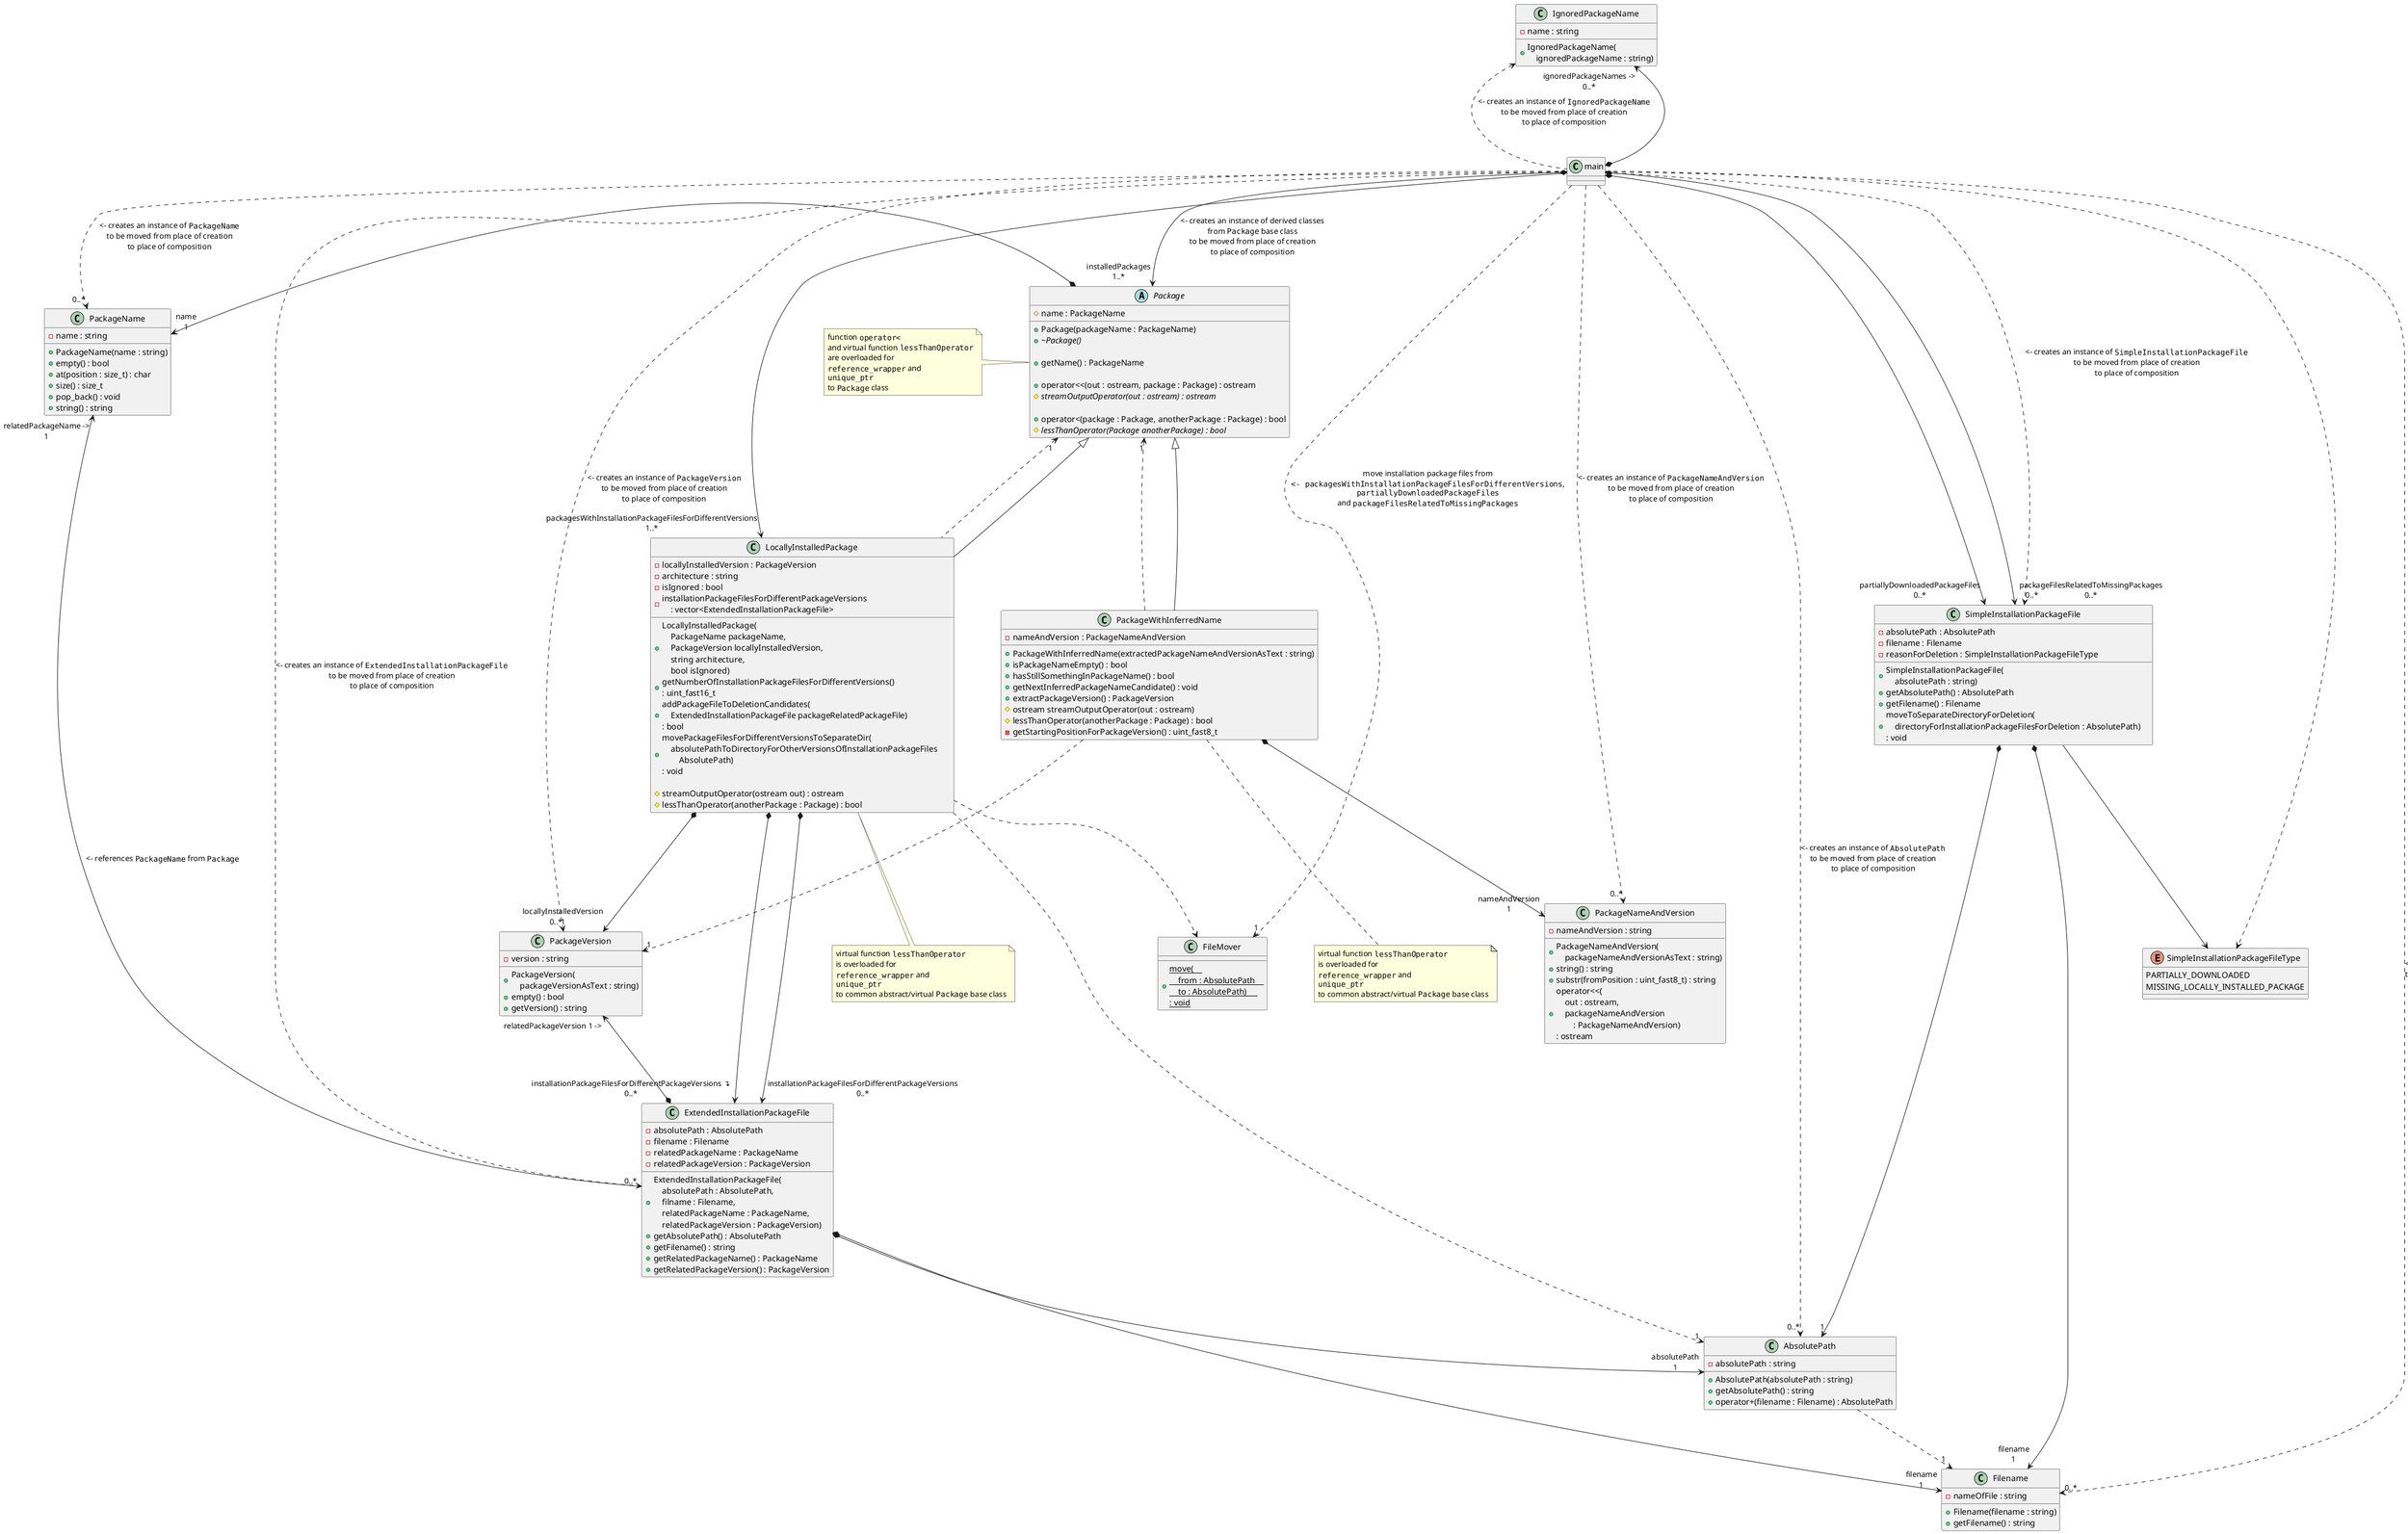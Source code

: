 @startuml
skinparam nodesep 80
skinparam ranksep 100

class main

class IgnoredPackageName {
    + IgnoredPackageName(\
        \n    ignoredPackageName : string)
    - name : string
}

main .u.> IgnoredPackageName : "<- creates an instance of ""IgnoredPackageName""\nto be moved from place of creation\nto place of composition"
main *-u-> "ignoredPackageNames ->\n0..*" IgnoredPackageName

abstract class Package {
    + Package(packageName : PackageName)
    + {abstract} ~Package()

    + getName() : PackageName

    + operator<<(out : ostream, package : Package) : ostream
    # {abstract} streamOutputOperator(out : ostream) : ostream

    + operator<(package : Package, anotherPackage : Package) : bool
    # {abstract} lessThanOperator(Package anotherPackage) : bool

    # name : PackageName
}

note left of Package: function ""operator<""\nand virtual function ""lessThanOperator""\nare overloaded for\n""reference_wrapper"" and\n""unique_ptr""\nto ""Package"" class

Package *-l-> "name\n1" PackageName

main *-> "installedPackages\n1..*" Package : "<- creates an instance of derived classes\nfrom ""Package"" base class\nto be moved from place of creation\nto place of composition"

class PackageWithInferredName {
    + PackageWithInferredName(extractedPackageNameAndVersionAsText : string)
    + isPackageNameEmpty() : bool
    + hasStillSomethingInPackageName() : bool
    + getNextInferredPackageNameCandidate() : void
    + extractPackageVersion() : PackageVersion
    # ostream streamOutputOperator(out : ostream)
    # lessThanOperator(anotherPackage : Package) : bool

    - nameAndVersion : PackageNameAndVersion
    - getStartingPositionForPackageVersion() : uint_fast8_t
}

Package <|-u- PackageWithInferredName
PackageWithInferredName .u.> "1" Package
PackageWithInferredName .d.> "1" PackageVersion
PackageWithInferredName *-d-> "nameAndVersion\n1" PackageNameAndVersion

note bottom of PackageWithInferredName: virtual function ""lessThanOperator""\nis overloaded for\n""reference_wrapper"" and\n""unique_ptr""\nto common abstract/virtual ""Package"" base class

class LocallyInstalledPackage {
    + LocallyInstalledPackage(\
      \n    PackageName packageName,\
      \n    PackageVersion locallyInstalledVersion,\
      \n    string architecture,\
      \n    bool isIgnored)
    + getNumberOfInstallationPackageFilesForDifferentVersions()\
      \n: uint_fast16_t
    + addPackageFileToDeletionCandidates(\
      \n    ExtendedInstallationPackageFile packageRelatedPackageFile)\
      \n: bool
    + movePackageFilesForDifferentVersionsToSeparateDir(\
      \n    absolutePathToDirectoryForOtherVersionsOfInstallationPackageFiles\
      \n        AbsolutePath)\
      \n: void

    # streamOutputOperator(ostream out) : ostream
    # lessThanOperator(anotherPackage : Package) : bool

    - locallyInstalledVersion : PackageVersion
    - architecture : string
    - isIgnored : bool
    - installationPackageFilesForDifferentPackageVersions\
      \n    : vector<ExtendedInstallationPackageFile>
}

note bottom of LocallyInstalledPackage: virtual function ""lessThanOperator""\nis overloaded for\n""reference_wrapper"" and\n""unique_ptr""\nto common abstract/virtual ""Package"" base class

Package <|-u- LocallyInstalledPackage

main -> "packagesWithInstallationPackageFilesForDifferentVersions\n1..*" LocallyInstalledPackage
LocallyInstalledPackage *--> "installationPackageFilesForDifferentPackageVersions ↴\n0..*" ExtendedInstallationPackageFile

LocallyInstalledPackage .u.> "1" Package
LocallyInstalledPackage *-d-> "locallyInstalledVersion\n1" PackageVersion
LocallyInstalledPackage *---> "installationPackageFilesForDifferentPackageVersions\n0..*" ExtendedInstallationPackageFile
LocallyInstalledPackage ...> "1" AbsolutePath

class FileMover {
    + {static} move(\
    \n    from : AbsolutePath\
    \n    to : AbsolutePath) \
    \n: void
}

LocallyInstalledPackage ..> FileMover
main ..> "1" FileMover : "move installation package files from\n""<- packagesWithInstallationPackageFilesForDifferentVersions"",\n""partiallyDownloadedPackageFiles""\nand ""packageFilesRelatedToMissingPackages"""

class SimpleInstallationPackageFile {
    + SimpleInstallationPackageFile(\
        \n    absolutePath : string)
    + getAbsolutePath() : AbsolutePath
    + getFilename() : Filename
    + moveToSeparateDirectoryForDeletion(\
    \n    directoryForInstallationPackageFilesForDeletion : AbsolutePath)\
    \n: void
    - absolutePath : AbsolutePath
    - filename : Filename
    - reasonForDeletion : SimpleInstallationPackageFileType
}

main ...> "0..*" SimpleInstallationPackageFile : "<- creates an instance of ""SimpleInstallationPackageFile""\nto be moved from place of creation\nto place of composition"
main *--> "partiallyDownloadedPackageFiles\n0..*" SimpleInstallationPackageFile
main *--> "packageFilesRelatedToMissingPackages\n0..*" SimpleInstallationPackageFile

SimpleInstallationPackageFile *--> "1" AbsolutePath
SimpleInstallationPackageFile *--> "filename\n1" Filename
SimpleInstallationPackageFile --> SimpleInstallationPackageFileType

class ExtendedInstallationPackageFile {
    + ExtendedInstallationPackageFile(\
        \n    absolutePath : AbsolutePath,\
        \n    filname : Filename,\
        \n    relatedPackageName : PackageName,\
        \n    relatedPackageVersion : PackageVersion)
    + getAbsolutePath() : AbsolutePath
    + getFilename() : string
    + getRelatedPackageName() : PackageName
    + getRelatedPackageVersion() : PackageVersion
    - absolutePath : AbsolutePath
    - filename : Filename
    - relatedPackageName : PackageName
    - relatedPackageVersion : PackageVersion
}

main ..> "0..*" ExtendedInstallationPackageFile : "<- creates an instance of ""ExtendedInstallationPackageFile""\nto be moved from place of creation\nto place of composition"

ExtendedInstallationPackageFile *--> "absolutePath\n1" AbsolutePath
ExtendedInstallationPackageFile *--> "filename\n1" Filename

ExtendedInstallationPackageFile -l-> "relatedPackageName ->\n1" PackageName : "<- references ""PackageName"" from ""Package"""
/'
The relationship between 'PackageFile' and 'PackageName'
 can also be modelled with 'shared_ptr' packageName member
 in Package and referenced to a 'weak_ptr' relatedPackageName
 member in PackageFile but I'll leave this as is now,
 because 'unique_ptr' with reference has less overhead
 than 'shared_ptr' with 'weak_ptr'
 because of the reference counting feature of 'shared_ptr'
'/

ExtendedInstallationPackageFile *-u-> "relatedPackageVersion 1 ->" PackageVersion

class PackageName {
    + PackageName(name : string)
    + empty() : bool
    + at(position : size_t) : char
    + size() : size_t
    + pop_back() : void
    + string() : string

    - name : string
}

main ..> "0..*" PackageName : "<- creates an instance of ""PackageName""\nto be moved from place of creation\nto place of composition"

class PackageVersion {
    + PackageVersion(\
        \n    packageVersionAsText : string)
    + empty() : bool
    + getVersion() : string

    - version : string
}

main ..> "0..*" PackageVersion : "<- creates an instance of ""PackageVersion""\nto be moved from place of creation\nto place of composition"

class PackageNameAndVersion {
    + PackageNameAndVersion(\
        \n    packageNameAndVersionAsText : string)
    + string() : string
    + substr(fromPosition : uint_fast8_t) : string
    + operator<<(\
        \n    out : ostream,\
        \n    packageNameAndVersion\
        \n        : PackageNameAndVersion)\
    \n: ostream

    - nameAndVersion : string
}

main .> "0..*" PackageNameAndVersion : "<- creates an instance of ""PackageNameAndVersion""\nto be moved from place of creation\nto place of composition"

class AbsolutePath {
    + AbsolutePath(absolutePath : string)
    + getAbsolutePath() : string
    + operator+(filename : Filename) : AbsolutePath
    - absolutePath : string
}

main ..> "0..*" AbsolutePath : "<- creates an instance of ""AbsolutePath""\nto be moved from place of creation\nto place of composition"
AbsolutePath ..> "1" Filename

class Filename {
    + Filename(filename : string)
    + getFilename() : string
    - nameOfFile : string
}

main ..> "0..*" Filename : "<- creates an instance of ""Filename""\nto be moved from place of creation\nto place of composition"

enum SimpleInstallationPackageFileType {
    PARTIALLY_DOWNLOADED
    MISSING_LOCALLY_INSTALLED_PACKAGE
}

main ..> SimpleInstallationPackageFileType
@enduml
